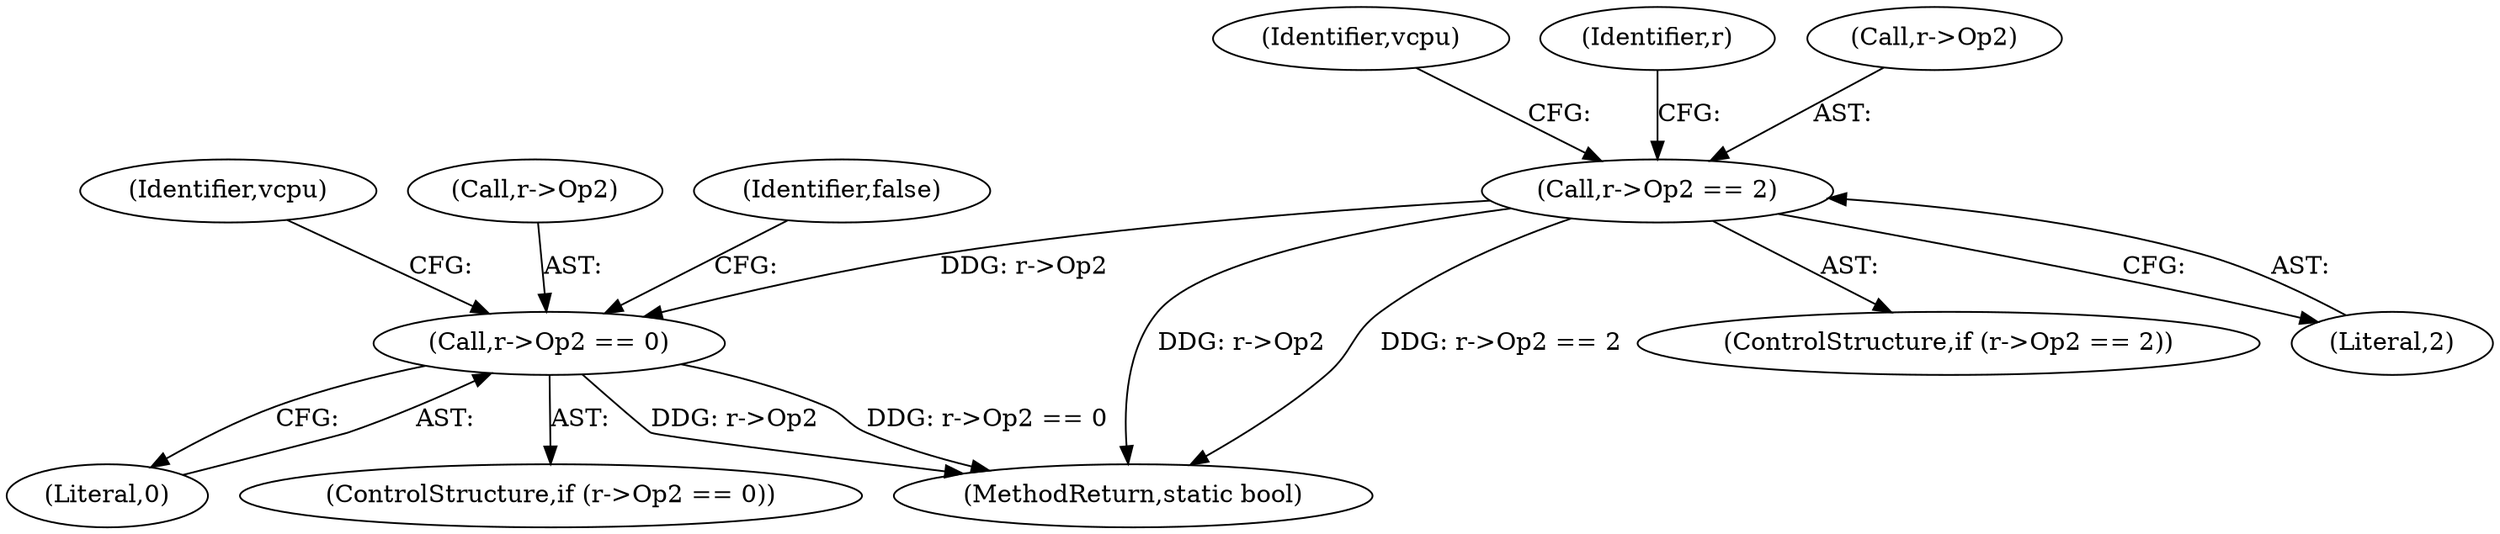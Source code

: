 digraph "0_linux_9e3f7a29694049edd728e2400ab57ad7553e5aa9@pointer" {
"1000133" [label="(Call,r->Op2 == 2)"];
"1000153" [label="(Call,r->Op2 == 0)"];
"1000152" [label="(ControlStructure,if (r->Op2 == 0))"];
"1000141" [label="(Identifier,vcpu)"];
"1000155" [label="(Identifier,r)"];
"1000161" [label="(Identifier,vcpu)"];
"1000154" [label="(Call,r->Op2)"];
"1000133" [label="(Call,r->Op2 == 2)"];
"1000137" [label="(Literal,2)"];
"1000153" [label="(Call,r->Op2 == 0)"];
"1000267" [label="(MethodReturn,static bool)"];
"1000170" [label="(Identifier,false)"];
"1000132" [label="(ControlStructure,if (r->Op2 == 2))"];
"1000157" [label="(Literal,0)"];
"1000134" [label="(Call,r->Op2)"];
"1000133" -> "1000132"  [label="AST: "];
"1000133" -> "1000137"  [label="CFG: "];
"1000134" -> "1000133"  [label="AST: "];
"1000137" -> "1000133"  [label="AST: "];
"1000141" -> "1000133"  [label="CFG: "];
"1000155" -> "1000133"  [label="CFG: "];
"1000133" -> "1000267"  [label="DDG: r->Op2"];
"1000133" -> "1000267"  [label="DDG: r->Op2 == 2"];
"1000133" -> "1000153"  [label="DDG: r->Op2"];
"1000153" -> "1000152"  [label="AST: "];
"1000153" -> "1000157"  [label="CFG: "];
"1000154" -> "1000153"  [label="AST: "];
"1000157" -> "1000153"  [label="AST: "];
"1000161" -> "1000153"  [label="CFG: "];
"1000170" -> "1000153"  [label="CFG: "];
"1000153" -> "1000267"  [label="DDG: r->Op2 == 0"];
"1000153" -> "1000267"  [label="DDG: r->Op2"];
}
